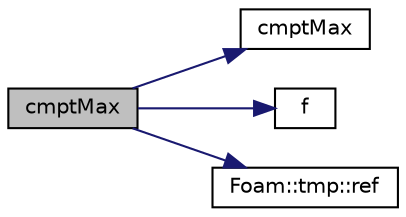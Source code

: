 digraph "cmptMax"
{
  bgcolor="transparent";
  edge [fontname="Helvetica",fontsize="10",labelfontname="Helvetica",labelfontsize="10"];
  node [fontname="Helvetica",fontsize="10",shape=record];
  rankdir="LR";
  Node73768 [label="cmptMax",height=0.2,width=0.4,color="black", fillcolor="grey75", style="filled", fontcolor="black"];
  Node73768 -> Node73769 [color="midnightblue",fontsize="10",style="solid",fontname="Helvetica"];
  Node73769 [label="cmptMax",height=0.2,width=0.4,color="black",URL="$a21851.html#ab0e593317f8c0ebd299809089f27b307"];
  Node73768 -> Node73770 [color="midnightblue",fontsize="10",style="solid",fontname="Helvetica"];
  Node73770 [label="f",height=0.2,width=0.4,color="black",URL="$a18335.html#a888be93833ac7a23170555c69c690288"];
  Node73768 -> Node73771 [color="midnightblue",fontsize="10",style="solid",fontname="Helvetica"];
  Node73771 [label="Foam::tmp::ref",height=0.2,width=0.4,color="black",URL="$a27077.html#aeaf81e641282874cef07f5b808efc83b",tooltip="Return non-const reference or generate a fatal error. "];
}
